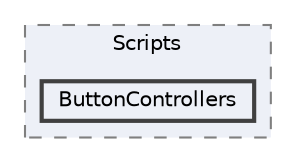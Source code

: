 digraph "/Users/younes/Documents/DoxyGen/UI/Scripts/ButtonControllers"
{
 // LATEX_PDF_SIZE
  bgcolor="transparent";
  edge [fontname=Helvetica,fontsize=10,labelfontname=Helvetica,labelfontsize=10];
  node [fontname=Helvetica,fontsize=10,shape=box,height=0.2,width=0.4];
  compound=true
  subgraph clusterdir_eb01fdcf707ff9560dc8cc573712e752 {
    graph [ bgcolor="#edf0f7", pencolor="grey50", label="Scripts", fontname=Helvetica,fontsize=10 style="filled,dashed", URL="dir_eb01fdcf707ff9560dc8cc573712e752.html",tooltip=""]
  dir_979b5af2e855d69af4cf0e8fa312c70b [label="ButtonControllers", fillcolor="#edf0f7", color="grey25", style="filled,bold", URL="dir_979b5af2e855d69af4cf0e8fa312c70b.html",tooltip=""];
  }
}

